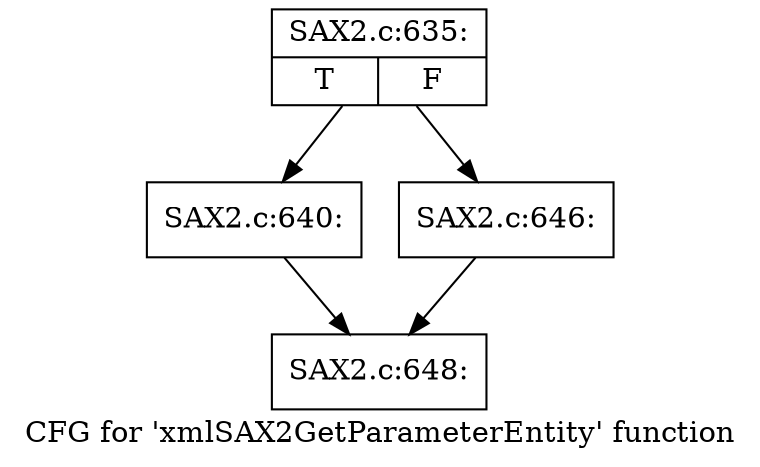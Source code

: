 digraph "CFG for 'xmlSAX2GetParameterEntity' function" {
	label="CFG for 'xmlSAX2GetParameterEntity' function";

	Node0x41673d0 [shape=record,label="{SAX2.c:635:|{<s0>T|<s1>F}}"];
	Node0x41673d0 -> Node0x40cfc30;
	Node0x41673d0 -> Node0x40cfc80;
	Node0x40cfc30 [shape=record,label="{SAX2.c:640:}"];
	Node0x40cfc30 -> Node0x413e070;
	Node0x40cfc80 [shape=record,label="{SAX2.c:646:}"];
	Node0x40cfc80 -> Node0x413e070;
	Node0x413e070 [shape=record,label="{SAX2.c:648:}"];
}
